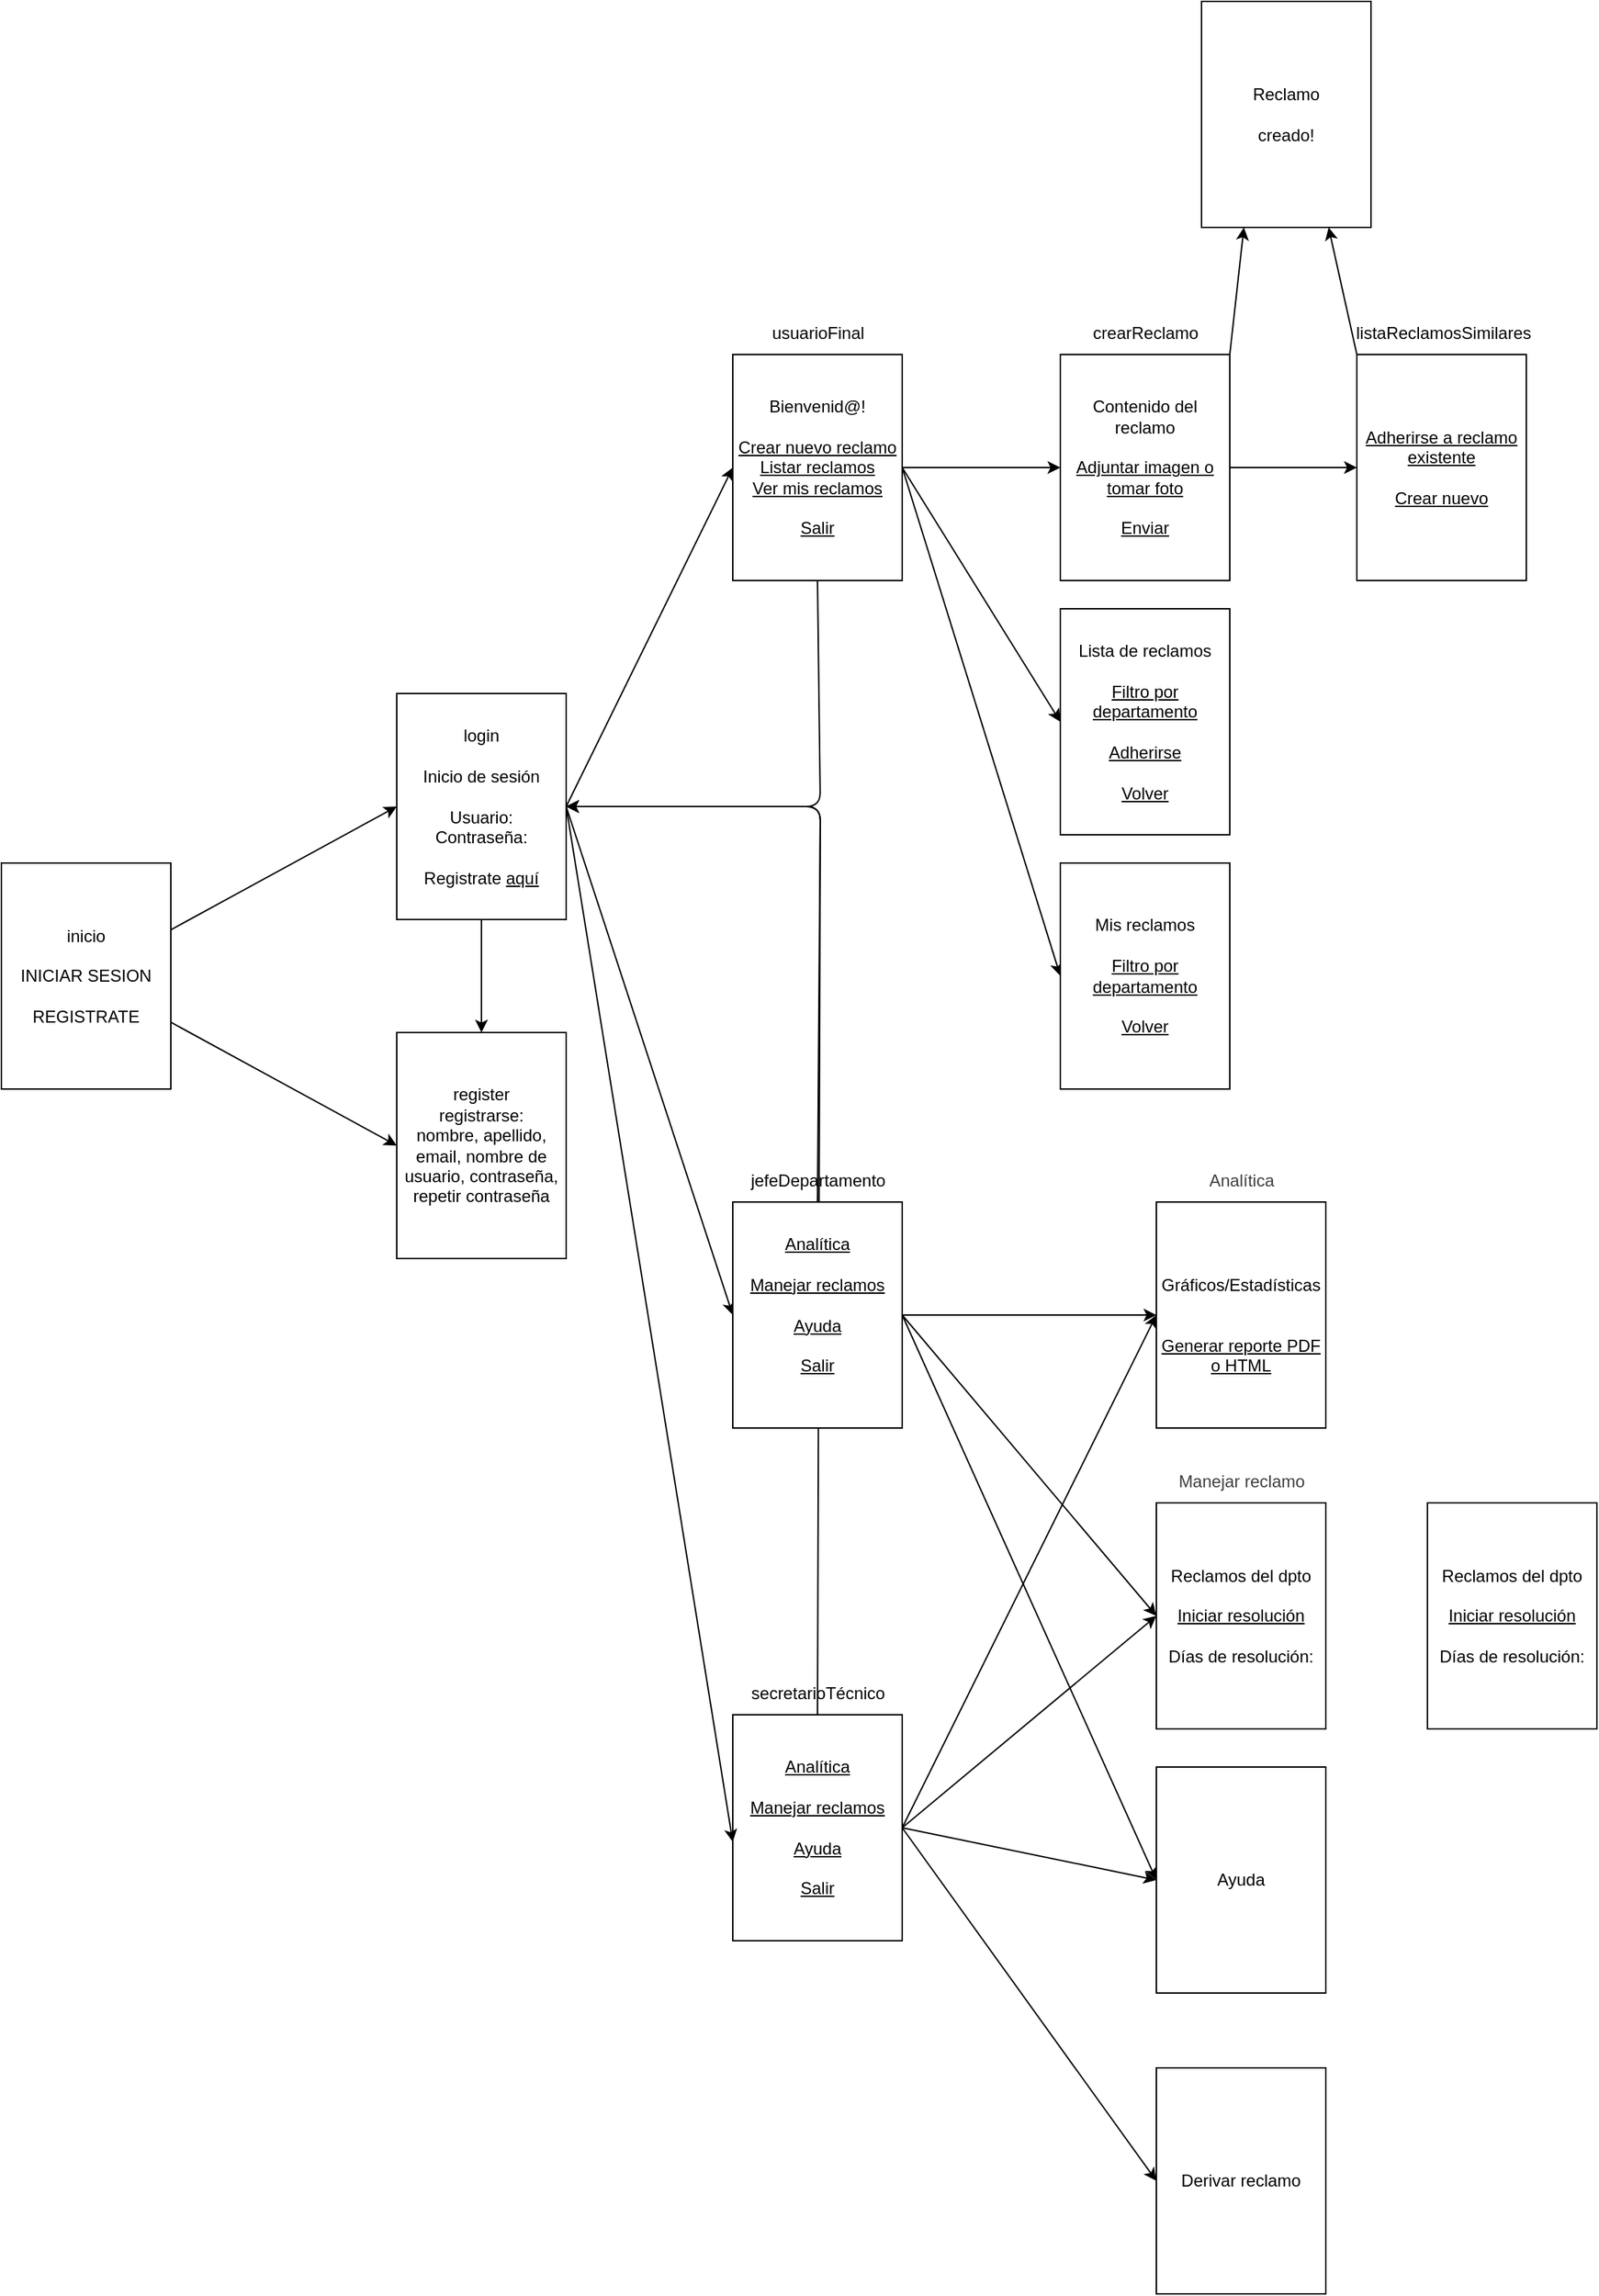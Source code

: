 <mxfile>
    <diagram id="AZNkD3RlLjZU548W-mm4" name="Page-1">
        <mxGraphModel dx="1560" dy="1668" grid="1" gridSize="10" guides="1" tooltips="1" connect="1" arrows="1" fold="1" page="1" pageScale="1" pageWidth="850" pageHeight="1100" math="0" shadow="0">
            <root>
                <mxCell id="0"/>
                <mxCell id="1" parent="0"/>
                <mxCell id="44" style="edgeStyle=none;html=1;exitX=0.5;exitY=0;exitDx=0;exitDy=0;entryX=1;entryY=0.5;entryDx=0;entryDy=0;" parent="1" source="12" target="3" edge="1">
                    <mxGeometry relative="1" as="geometry">
                        <Array as="points">
                            <mxPoint x="700" y="220"/>
                        </Array>
                    </mxGeometry>
                </mxCell>
                <mxCell id="6" style="edgeStyle=none;html=1;exitX=0.5;exitY=1;exitDx=0;exitDy=0;entryX=0.5;entryY=0;entryDx=0;entryDy=0;" parent="1" source="3" target="5" edge="1">
                    <mxGeometry relative="1" as="geometry"/>
                </mxCell>
                <mxCell id="8" style="edgeStyle=none;html=1;exitX=1;exitY=0.5;exitDx=0;exitDy=0;entryX=0;entryY=0.5;entryDx=0;entryDy=0;" parent="1" source="3" target="7" edge="1">
                    <mxGeometry relative="1" as="geometry"/>
                </mxCell>
                <mxCell id="10" style="edgeStyle=none;html=1;exitX=1;exitY=0.5;exitDx=0;exitDy=0;entryX=0;entryY=0.5;entryDx=0;entryDy=0;" parent="1" source="3" target="11" edge="1">
                    <mxGeometry relative="1" as="geometry">
                        <mxPoint x="630" y="460" as="targetPoint"/>
                    </mxGeometry>
                </mxCell>
                <mxCell id="3" value="login&lt;div&gt;&lt;br&gt;&lt;/div&gt;&lt;div&gt;Inicio de sesión&lt;/div&gt;&lt;div&gt;&lt;br&gt;&lt;/div&gt;&lt;div&gt;Usuario:&lt;/div&gt;&lt;div&gt;Contraseña:&lt;/div&gt;&lt;div&gt;&lt;br&gt;&lt;/div&gt;&lt;div&gt;Registrate &lt;u&gt;aquí&lt;/u&gt;&lt;/div&gt;" style="rounded=0;whiteSpace=wrap;html=1;" parent="1" vertex="1">
                    <mxGeometry x="400" y="140" width="120" height="160" as="geometry"/>
                </mxCell>
                <mxCell id="50" style="edgeStyle=none;html=1;entryX=0;entryY=0.5;entryDx=0;entryDy=0;" parent="1" source="4" target="3" edge="1">
                    <mxGeometry relative="1" as="geometry"/>
                </mxCell>
                <mxCell id="51" style="edgeStyle=none;html=1;entryX=0;entryY=0.5;entryDx=0;entryDy=0;" parent="1" source="4" target="5" edge="1">
                    <mxGeometry relative="1" as="geometry"/>
                </mxCell>
                <mxCell id="4" value="inicio&lt;div&gt;&lt;br&gt;&lt;/div&gt;&lt;div&gt;INICIAR SESION&lt;/div&gt;&lt;div&gt;&lt;br&gt;&lt;/div&gt;&lt;div&gt;REGISTRATE&lt;/div&gt;" style="rounded=0;whiteSpace=wrap;html=1;" parent="1" vertex="1">
                    <mxGeometry x="120" y="260" width="120" height="160" as="geometry"/>
                </mxCell>
                <mxCell id="5" value="register&lt;div&gt;registrarse:&lt;/div&gt;&lt;div&gt;nombre, apellido, email, nombre de usuario, contraseña, repetir contraseña&lt;/div&gt;" style="rounded=0;whiteSpace=wrap;html=1;" parent="1" vertex="1">
                    <mxGeometry x="400" y="380" width="120" height="160" as="geometry"/>
                </mxCell>
                <mxCell id="17" style="edgeStyle=none;html=1;exitX=1;exitY=0.5;exitDx=0;exitDy=0;entryX=0;entryY=0.5;entryDx=0;entryDy=0;" parent="1" source="7" target="16" edge="1">
                    <mxGeometry relative="1" as="geometry"/>
                </mxCell>
                <mxCell id="27" style="edgeStyle=none;html=1;exitX=1;exitY=0.5;exitDx=0;exitDy=0;entryX=0;entryY=0.5;entryDx=0;entryDy=0;" parent="1" source="7" target="19" edge="1">
                    <mxGeometry relative="1" as="geometry"/>
                </mxCell>
                <mxCell id="28" style="edgeStyle=none;html=1;exitX=1;exitY=0.5;exitDx=0;exitDy=0;entryX=0;entryY=0.5;entryDx=0;entryDy=0;" parent="1" source="7" target="23" edge="1">
                    <mxGeometry relative="1" as="geometry"/>
                </mxCell>
                <mxCell id="37" style="edgeStyle=none;html=1;exitX=0.5;exitY=1;exitDx=0;exitDy=0;" parent="1" source="7" target="3" edge="1">
                    <mxGeometry relative="1" as="geometry">
                        <Array as="points">
                            <mxPoint x="700" y="220"/>
                        </Array>
                    </mxGeometry>
                </mxCell>
                <mxCell id="7" value="Bienvenid@!&lt;div&gt;&lt;span style=&quot;background-color: transparent;&quot;&gt;&lt;br&gt;&lt;/span&gt;&lt;/div&gt;&lt;div&gt;&lt;span style=&quot;background-color: transparent;&quot;&gt;&lt;u&gt;Crear nuevo reclamo&lt;/u&gt;&lt;/span&gt;&lt;/div&gt;&lt;div&gt;&lt;span style=&quot;background-color: transparent;&quot;&gt;&lt;u&gt;Listar reclamos&lt;/u&gt;&lt;/span&gt;&lt;/div&gt;&lt;div&gt;&lt;span style=&quot;background-color: transparent;&quot;&gt;&lt;u&gt;Ver mis reclamos&lt;/u&gt;&lt;/span&gt;&lt;/div&gt;&lt;div&gt;&lt;span style=&quot;background-color: transparent;&quot;&gt;&lt;u&gt;&lt;br&gt;&lt;/u&gt;&lt;/span&gt;&lt;/div&gt;&lt;div&gt;&lt;span style=&quot;background-color: transparent;&quot;&gt;&lt;u&gt;Salir&lt;/u&gt;&lt;/span&gt;&lt;/div&gt;" style="rounded=0;whiteSpace=wrap;html=1;" parent="1" vertex="1">
                    <mxGeometry x="638" y="-100" width="120" height="160" as="geometry"/>
                </mxCell>
                <mxCell id="9" value="usuarioFinal" style="text;html=1;align=center;verticalAlign=middle;resizable=0;points=[];autosize=1;strokeColor=none;fillColor=none;" parent="1" vertex="1">
                    <mxGeometry x="653" y="-130" width="90" height="30" as="geometry"/>
                </mxCell>
                <mxCell id="31" style="edgeStyle=none;html=1;exitX=1;exitY=0.5;exitDx=0;exitDy=0;entryX=0;entryY=0.5;entryDx=0;entryDy=0;" parent="1" source="11" target="29" edge="1">
                    <mxGeometry relative="1" as="geometry"/>
                </mxCell>
                <mxCell id="32" style="edgeStyle=none;html=1;exitX=1;exitY=0.5;exitDx=0;exitDy=0;entryX=0;entryY=0.5;entryDx=0;entryDy=0;" parent="1" source="11" target="30" edge="1">
                    <mxGeometry relative="1" as="geometry"/>
                </mxCell>
                <mxCell id="34" style="edgeStyle=none;html=1;exitX=1;exitY=0.5;exitDx=0;exitDy=0;entryX=0;entryY=0.5;entryDx=0;entryDy=0;" parent="1" source="11" target="33" edge="1">
                    <mxGeometry relative="1" as="geometry"/>
                </mxCell>
                <mxCell id="35" style="edgeStyle=none;html=1;exitX=0.5;exitY=0;exitDx=0;exitDy=0;entryX=1;entryY=0.5;entryDx=0;entryDy=0;" parent="1" source="11" target="3" edge="1">
                    <mxGeometry relative="1" as="geometry">
                        <Array as="points">
                            <mxPoint x="700" y="220"/>
                        </Array>
                    </mxGeometry>
                </mxCell>
                <mxCell id="11" value="&lt;u&gt;Analítica&lt;/u&gt;&lt;div&gt;&lt;u&gt;&lt;br&gt;&lt;/u&gt;&lt;div&gt;&lt;u&gt;Manejar reclamos&lt;/u&gt;&lt;/div&gt;&lt;div&gt;&lt;u&gt;&lt;br&gt;&lt;/u&gt;&lt;div&gt;&lt;u&gt;Ayuda&lt;/u&gt;&lt;/div&gt;&lt;div&gt;&lt;u&gt;&lt;br&gt;&lt;/u&gt;&lt;/div&gt;&lt;div&gt;&lt;u&gt;Salir&lt;/u&gt;&lt;/div&gt;&lt;div&gt;&lt;br&gt;&lt;/div&gt;&lt;/div&gt;&lt;/div&gt;" style="rounded=0;whiteSpace=wrap;html=1;" parent="1" vertex="1">
                    <mxGeometry x="638" y="500" width="120" height="160" as="geometry"/>
                </mxCell>
                <mxCell id="39" style="edgeStyle=none;html=1;exitX=1;exitY=0.5;exitDx=0;exitDy=0;entryX=0;entryY=0.5;entryDx=0;entryDy=0;" parent="1" source="12" target="29" edge="1">
                    <mxGeometry relative="1" as="geometry"/>
                </mxCell>
                <mxCell id="40" style="edgeStyle=none;html=1;exitX=1;exitY=0.5;exitDx=0;exitDy=0;entryX=0;entryY=0.5;entryDx=0;entryDy=0;" parent="1" source="12" target="30" edge="1">
                    <mxGeometry relative="1" as="geometry"/>
                </mxCell>
                <mxCell id="41" style="edgeStyle=none;html=1;exitX=1;exitY=0.5;exitDx=0;exitDy=0;entryX=0;entryY=0.5;entryDx=0;entryDy=0;" parent="1" source="12" target="33" edge="1">
                    <mxGeometry relative="1" as="geometry"/>
                </mxCell>
                <mxCell id="43" style="edgeStyle=none;html=1;exitX=1;exitY=0.5;exitDx=0;exitDy=0;entryX=0;entryY=0.5;entryDx=0;entryDy=0;" parent="1" source="12" target="42" edge="1">
                    <mxGeometry relative="1" as="geometry"/>
                </mxCell>
                <mxCell id="12" value="&lt;div&gt;&lt;u&gt;&lt;br&gt;&lt;/u&gt;&lt;/div&gt;&lt;u&gt;Analítica&lt;/u&gt;&lt;div&gt;&lt;u&gt;&lt;br&gt;&lt;/u&gt;&lt;div&gt;&lt;u&gt;Manejar reclamos&lt;/u&gt;&lt;/div&gt;&lt;div&gt;&lt;div&gt;&lt;br&gt;&lt;/div&gt;&lt;div&gt;&lt;u&gt;Ayuda&lt;/u&gt;&lt;/div&gt;&lt;div&gt;&lt;u&gt;&lt;br&gt;&lt;/u&gt;&lt;/div&gt;&lt;div&gt;&lt;u&gt;Salir&lt;/u&gt;&lt;/div&gt;&lt;div&gt;&lt;br style=&quot;color: rgb(63, 63, 63);&quot;&gt;&lt;/div&gt;&lt;/div&gt;&lt;/div&gt;" style="rounded=0;whiteSpace=wrap;html=1;" parent="1" vertex="1">
                    <mxGeometry x="638" y="863" width="120" height="160" as="geometry"/>
                </mxCell>
                <mxCell id="13" style="edgeStyle=none;html=1;exitX=1;exitY=0.5;exitDx=0;exitDy=0;entryX=0;entryY=0.563;entryDx=0;entryDy=0;entryPerimeter=0;" parent="1" source="3" target="12" edge="1">
                    <mxGeometry relative="1" as="geometry">
                        <mxPoint x="650" y="440" as="targetPoint"/>
                        <mxPoint x="530" y="230" as="sourcePoint"/>
                    </mxGeometry>
                </mxCell>
                <mxCell id="14" value="jefeDepartamento" style="text;html=1;align=center;verticalAlign=middle;resizable=0;points=[];autosize=1;strokeColor=none;fillColor=none;" parent="1" vertex="1">
                    <mxGeometry x="638" y="470" width="120" height="30" as="geometry"/>
                </mxCell>
                <mxCell id="15" value="secretarioTécnico" style="text;html=1;align=center;verticalAlign=middle;resizable=0;points=[];autosize=1;strokeColor=none;fillColor=none;" parent="1" vertex="1">
                    <mxGeometry x="638" y="833" width="120" height="30" as="geometry"/>
                </mxCell>
                <mxCell id="22" style="edgeStyle=none;html=1;exitX=1;exitY=0.5;exitDx=0;exitDy=0;entryX=0;entryY=0.5;entryDx=0;entryDy=0;" parent="1" source="16" target="20" edge="1">
                    <mxGeometry relative="1" as="geometry"/>
                </mxCell>
                <mxCell id="25" style="edgeStyle=none;html=1;exitX=1;exitY=0;exitDx=0;exitDy=0;entryX=0.25;entryY=1;entryDx=0;entryDy=0;" parent="1" source="16" target="24" edge="1">
                    <mxGeometry relative="1" as="geometry"/>
                </mxCell>
                <mxCell id="16" value="&lt;div&gt;Contenido del reclamo&lt;/div&gt;&lt;div&gt;&lt;br&gt;&lt;/div&gt;&lt;div&gt;&lt;u&gt;Adjuntar imagen o tomar foto&lt;/u&gt;&lt;/div&gt;&lt;u&gt;&lt;div&gt;&lt;u&gt;&lt;br&gt;&lt;/u&gt;&lt;/div&gt;Enviar&lt;/u&gt;" style="rounded=0;whiteSpace=wrap;html=1;" parent="1" vertex="1">
                    <mxGeometry x="870" y="-100" width="120" height="160" as="geometry"/>
                </mxCell>
                <mxCell id="18" value="crearReclamo" style="text;html=1;align=center;verticalAlign=middle;resizable=0;points=[];autosize=1;strokeColor=none;fillColor=none;" parent="1" vertex="1">
                    <mxGeometry x="880" y="-130" width="100" height="30" as="geometry"/>
                </mxCell>
                <mxCell id="19" value="Lista de reclamos&lt;div&gt;&lt;br&gt;&lt;/div&gt;&lt;div&gt;&lt;u&gt;Filtro por departamento&lt;/u&gt;&lt;/div&gt;&lt;div&gt;&lt;u&gt;&lt;br&gt;&lt;/u&gt;&lt;/div&gt;&lt;div&gt;&lt;u&gt;Adherirse&lt;/u&gt;&lt;/div&gt;&lt;div&gt;&lt;u&gt;&lt;br&gt;&lt;/u&gt;&lt;/div&gt;&lt;div&gt;&lt;u&gt;Volver&lt;/u&gt;&lt;/div&gt;" style="rounded=0;whiteSpace=wrap;html=1;" parent="1" vertex="1">
                    <mxGeometry x="870" y="80" width="120" height="160" as="geometry"/>
                </mxCell>
                <mxCell id="26" style="edgeStyle=none;html=1;exitX=0;exitY=0;exitDx=0;exitDy=0;entryX=0.75;entryY=1;entryDx=0;entryDy=0;" parent="1" source="20" target="24" edge="1">
                    <mxGeometry relative="1" as="geometry"/>
                </mxCell>
                <mxCell id="20" value="&lt;u&gt;Adherirse a reclamo existente&lt;/u&gt;&lt;div&gt;&lt;u&gt;&lt;br&gt;&lt;/u&gt;&lt;/div&gt;&lt;div&gt;&lt;u&gt;Crear nuevo&lt;/u&gt;&lt;/div&gt;" style="rounded=0;whiteSpace=wrap;html=1;" parent="1" vertex="1">
                    <mxGeometry x="1080" y="-100" width="120" height="160" as="geometry"/>
                </mxCell>
                <mxCell id="21" value="listaReclamosSimilares" style="text;html=1;align=center;verticalAlign=middle;resizable=0;points=[];autosize=1;strokeColor=none;fillColor=none;" parent="1" vertex="1">
                    <mxGeometry x="1066" y="-130" width="150" height="30" as="geometry"/>
                </mxCell>
                <mxCell id="23" value="Mis reclamos&lt;div&gt;&lt;br&gt;&lt;/div&gt;&lt;div&gt;&lt;u&gt;Filtro por departamento&lt;/u&gt;&lt;/div&gt;&lt;div&gt;&lt;u&gt;&lt;br&gt;&lt;/u&gt;&lt;/div&gt;&lt;div&gt;&lt;u&gt;Volver&lt;/u&gt;&lt;/div&gt;" style="rounded=0;whiteSpace=wrap;html=1;" parent="1" vertex="1">
                    <mxGeometry x="870" y="260" width="120" height="160" as="geometry"/>
                </mxCell>
                <mxCell id="24" value="Reclamo&lt;div&gt;&lt;br&gt;&lt;/div&gt;&lt;div&gt;creado!&lt;/div&gt;" style="rounded=0;whiteSpace=wrap;html=1;" parent="1" vertex="1">
                    <mxGeometry x="970" y="-350" width="120" height="160" as="geometry"/>
                </mxCell>
                <mxCell id="29" value="&lt;div&gt;&lt;br&gt;&lt;/div&gt;Gráficos/Estadísticas&lt;div&gt;&lt;br&gt;&lt;/div&gt;&lt;div&gt;&lt;br&gt;&lt;/div&gt;&lt;div&gt;&lt;u&gt;Generar reporte PDF o HTML&lt;/u&gt;&lt;/div&gt;" style="rounded=0;whiteSpace=wrap;html=1;" parent="1" vertex="1">
                    <mxGeometry x="938" y="500" width="120" height="160" as="geometry"/>
                </mxCell>
                <mxCell id="30" value="Reclamos del dpto&lt;div&gt;&lt;br&gt;&lt;/div&gt;&lt;div&gt;&lt;u&gt;Iniciar resolución&lt;/u&gt;&lt;/div&gt;&lt;div&gt;&lt;u&gt;&lt;br&gt;&lt;/u&gt;&lt;/div&gt;&lt;div&gt;Días de resolución:&lt;/div&gt;" style="rounded=0;whiteSpace=wrap;html=1;" parent="1" vertex="1">
                    <mxGeometry x="938" y="713" width="120" height="160" as="geometry"/>
                </mxCell>
                <mxCell id="33" value="Ayuda" style="rounded=0;whiteSpace=wrap;html=1;" parent="1" vertex="1">
                    <mxGeometry x="938" y="900" width="120" height="160" as="geometry"/>
                </mxCell>
                <mxCell id="42" value="Derivar reclamo" style="rounded=0;whiteSpace=wrap;html=1;" parent="1" vertex="1">
                    <mxGeometry x="938" y="1113" width="120" height="160" as="geometry"/>
                </mxCell>
                <mxCell id="45" value="&lt;span style=&quot;color: rgb(63, 63, 63); text-wrap-mode: wrap;&quot;&gt;Analítica&lt;/span&gt;" style="text;html=1;align=center;verticalAlign=middle;resizable=0;points=[];autosize=1;strokeColor=none;fillColor=none;" parent="1" vertex="1">
                    <mxGeometry x="963" y="470" width="70" height="30" as="geometry"/>
                </mxCell>
                <mxCell id="46" value="&lt;span style=&quot;color: rgb(63, 63, 63); text-wrap-mode: wrap;&quot;&gt;Manejar reclamo&lt;/span&gt;" style="text;html=1;align=center;verticalAlign=middle;resizable=0;points=[];autosize=1;strokeColor=none;fillColor=none;" parent="1" vertex="1">
                    <mxGeometry x="943" y="683" width="110" height="30" as="geometry"/>
                </mxCell>
                <mxCell id="49" value="Reclamos del dpto&lt;div&gt;&lt;br&gt;&lt;/div&gt;&lt;div&gt;&lt;u&gt;Iniciar resolución&lt;/u&gt;&lt;/div&gt;&lt;div&gt;&lt;u&gt;&lt;br&gt;&lt;/u&gt;&lt;/div&gt;&lt;div&gt;Días de resolución:&lt;/div&gt;" style="rounded=0;whiteSpace=wrap;html=1;" parent="1" vertex="1">
                    <mxGeometry x="1130" y="713" width="120" height="160" as="geometry"/>
                </mxCell>
            </root>
        </mxGraphModel>
    </diagram>
</mxfile>